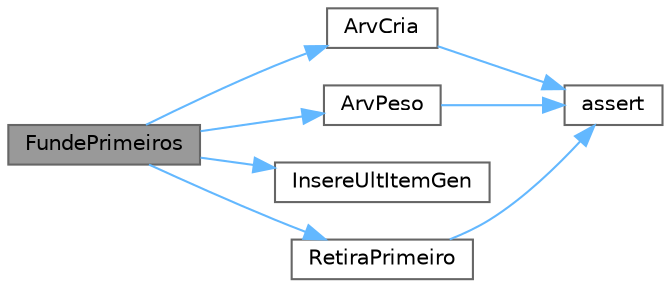 digraph "FundePrimeiros"
{
 // LATEX_PDF_SIZE
  bgcolor="transparent";
  edge [fontname=Helvetica,fontsize=10,labelfontname=Helvetica,labelfontsize=10];
  node [fontname=Helvetica,fontsize=10,shape=box,height=0.2,width=0.4];
  rankdir="LR";
  Node1 [label="FundePrimeiros",height=0.2,width=0.4,color="gray40", fillcolor="grey60", style="filled", fontcolor="black",tooltip="Retira as duas primeiras arvores da lista, cria um no raiz com o peso = soma dos pesos,..."];
  Node1 -> Node2 [color="steelblue1",style="solid"];
  Node2 [label="ArvCria",height=0.2,width=0.4,color="grey40", fillcolor="white", style="filled",URL="$_arvore_8c.html#ab523d769f5fa825ecfed60ccbf80735f",tooltip="Função para criar Arvore, aqui podemos adicionar um caractere e seu peso correspodente na contagem do..."];
  Node2 -> Node3 [color="steelblue1",style="solid"];
  Node3 [label="assert",height=0.2,width=0.4,color="grey40", fillcolor="white", style="filled",URL="$bitmap_8c.html#ae6321531d73ebab0e0f1081a903be53c",tooltip=" "];
  Node1 -> Node4 [color="steelblue1",style="solid"];
  Node4 [label="ArvPeso",height=0.2,width=0.4,color="grey40", fillcolor="white", style="filled",URL="$_arvore_8c.html#adbfc4cec04e2ca0f3b4976d68d874fa5",tooltip="Retorna o peso da árvore caso seja diferente de NULL."];
  Node4 -> Node3 [color="steelblue1",style="solid"];
  Node1 -> Node5 [color="steelblue1",style="solid"];
  Node5 [label="InsereUltItemGen",height=0.2,width=0.4,color="grey40", fillcolor="white", style="filled",URL="$_listagen_8c.html#a68b0dd1179285db1358b19f96a022004",tooltip="Insere um item no final da lista."];
  Node1 -> Node6 [color="steelblue1",style="solid"];
  Node6 [label="RetiraPrimeiro",height=0.2,width=0.4,color="grey40", fillcolor="white", style="filled",URL="$_listagen_8c.html#a5cf433a568957a594680bae921c13462",tooltip="Retira o primeiro item da lista, retornando o objeto ligado a ele."];
  Node6 -> Node3 [color="steelblue1",style="solid"];
}
